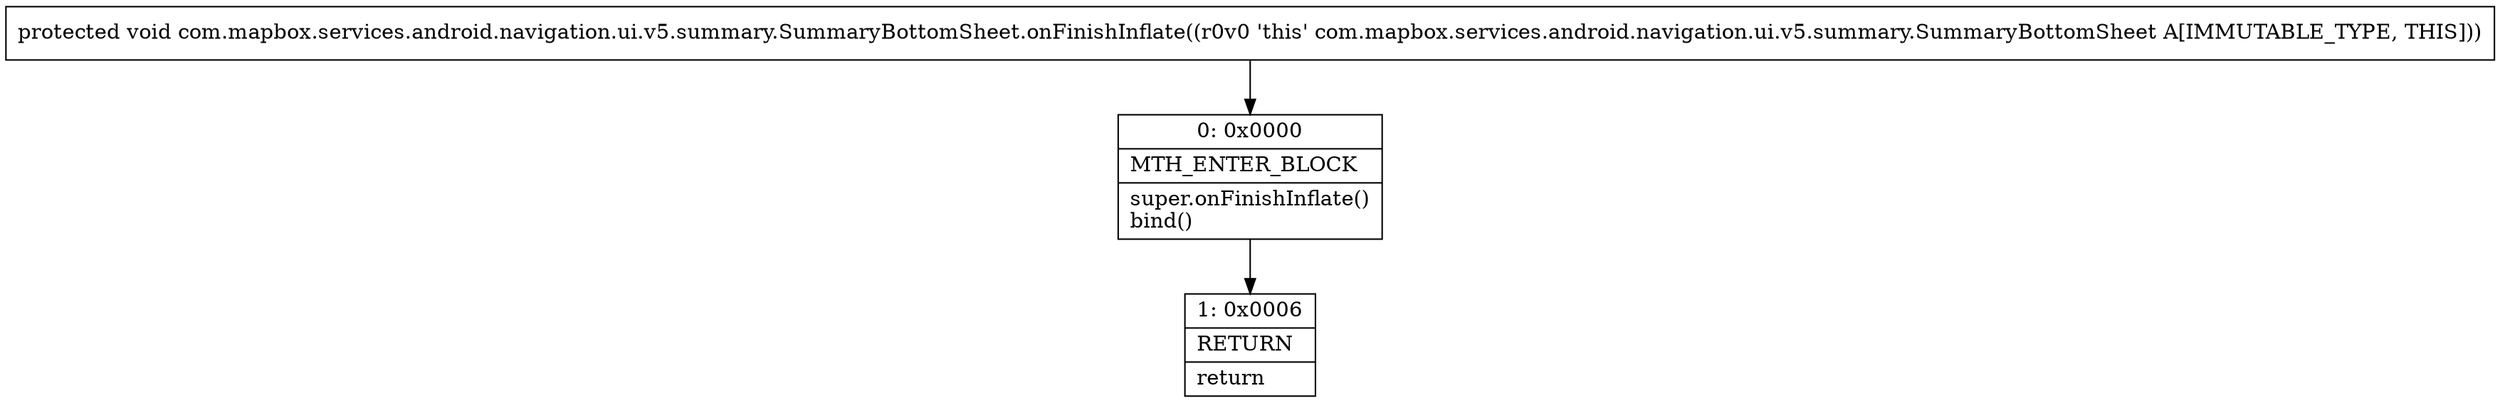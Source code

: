 digraph "CFG forcom.mapbox.services.android.navigation.ui.v5.summary.SummaryBottomSheet.onFinishInflate()V" {
Node_0 [shape=record,label="{0\:\ 0x0000|MTH_ENTER_BLOCK\l|super.onFinishInflate()\lbind()\l}"];
Node_1 [shape=record,label="{1\:\ 0x0006|RETURN\l|return\l}"];
MethodNode[shape=record,label="{protected void com.mapbox.services.android.navigation.ui.v5.summary.SummaryBottomSheet.onFinishInflate((r0v0 'this' com.mapbox.services.android.navigation.ui.v5.summary.SummaryBottomSheet A[IMMUTABLE_TYPE, THIS])) }"];
MethodNode -> Node_0;
Node_0 -> Node_1;
}

